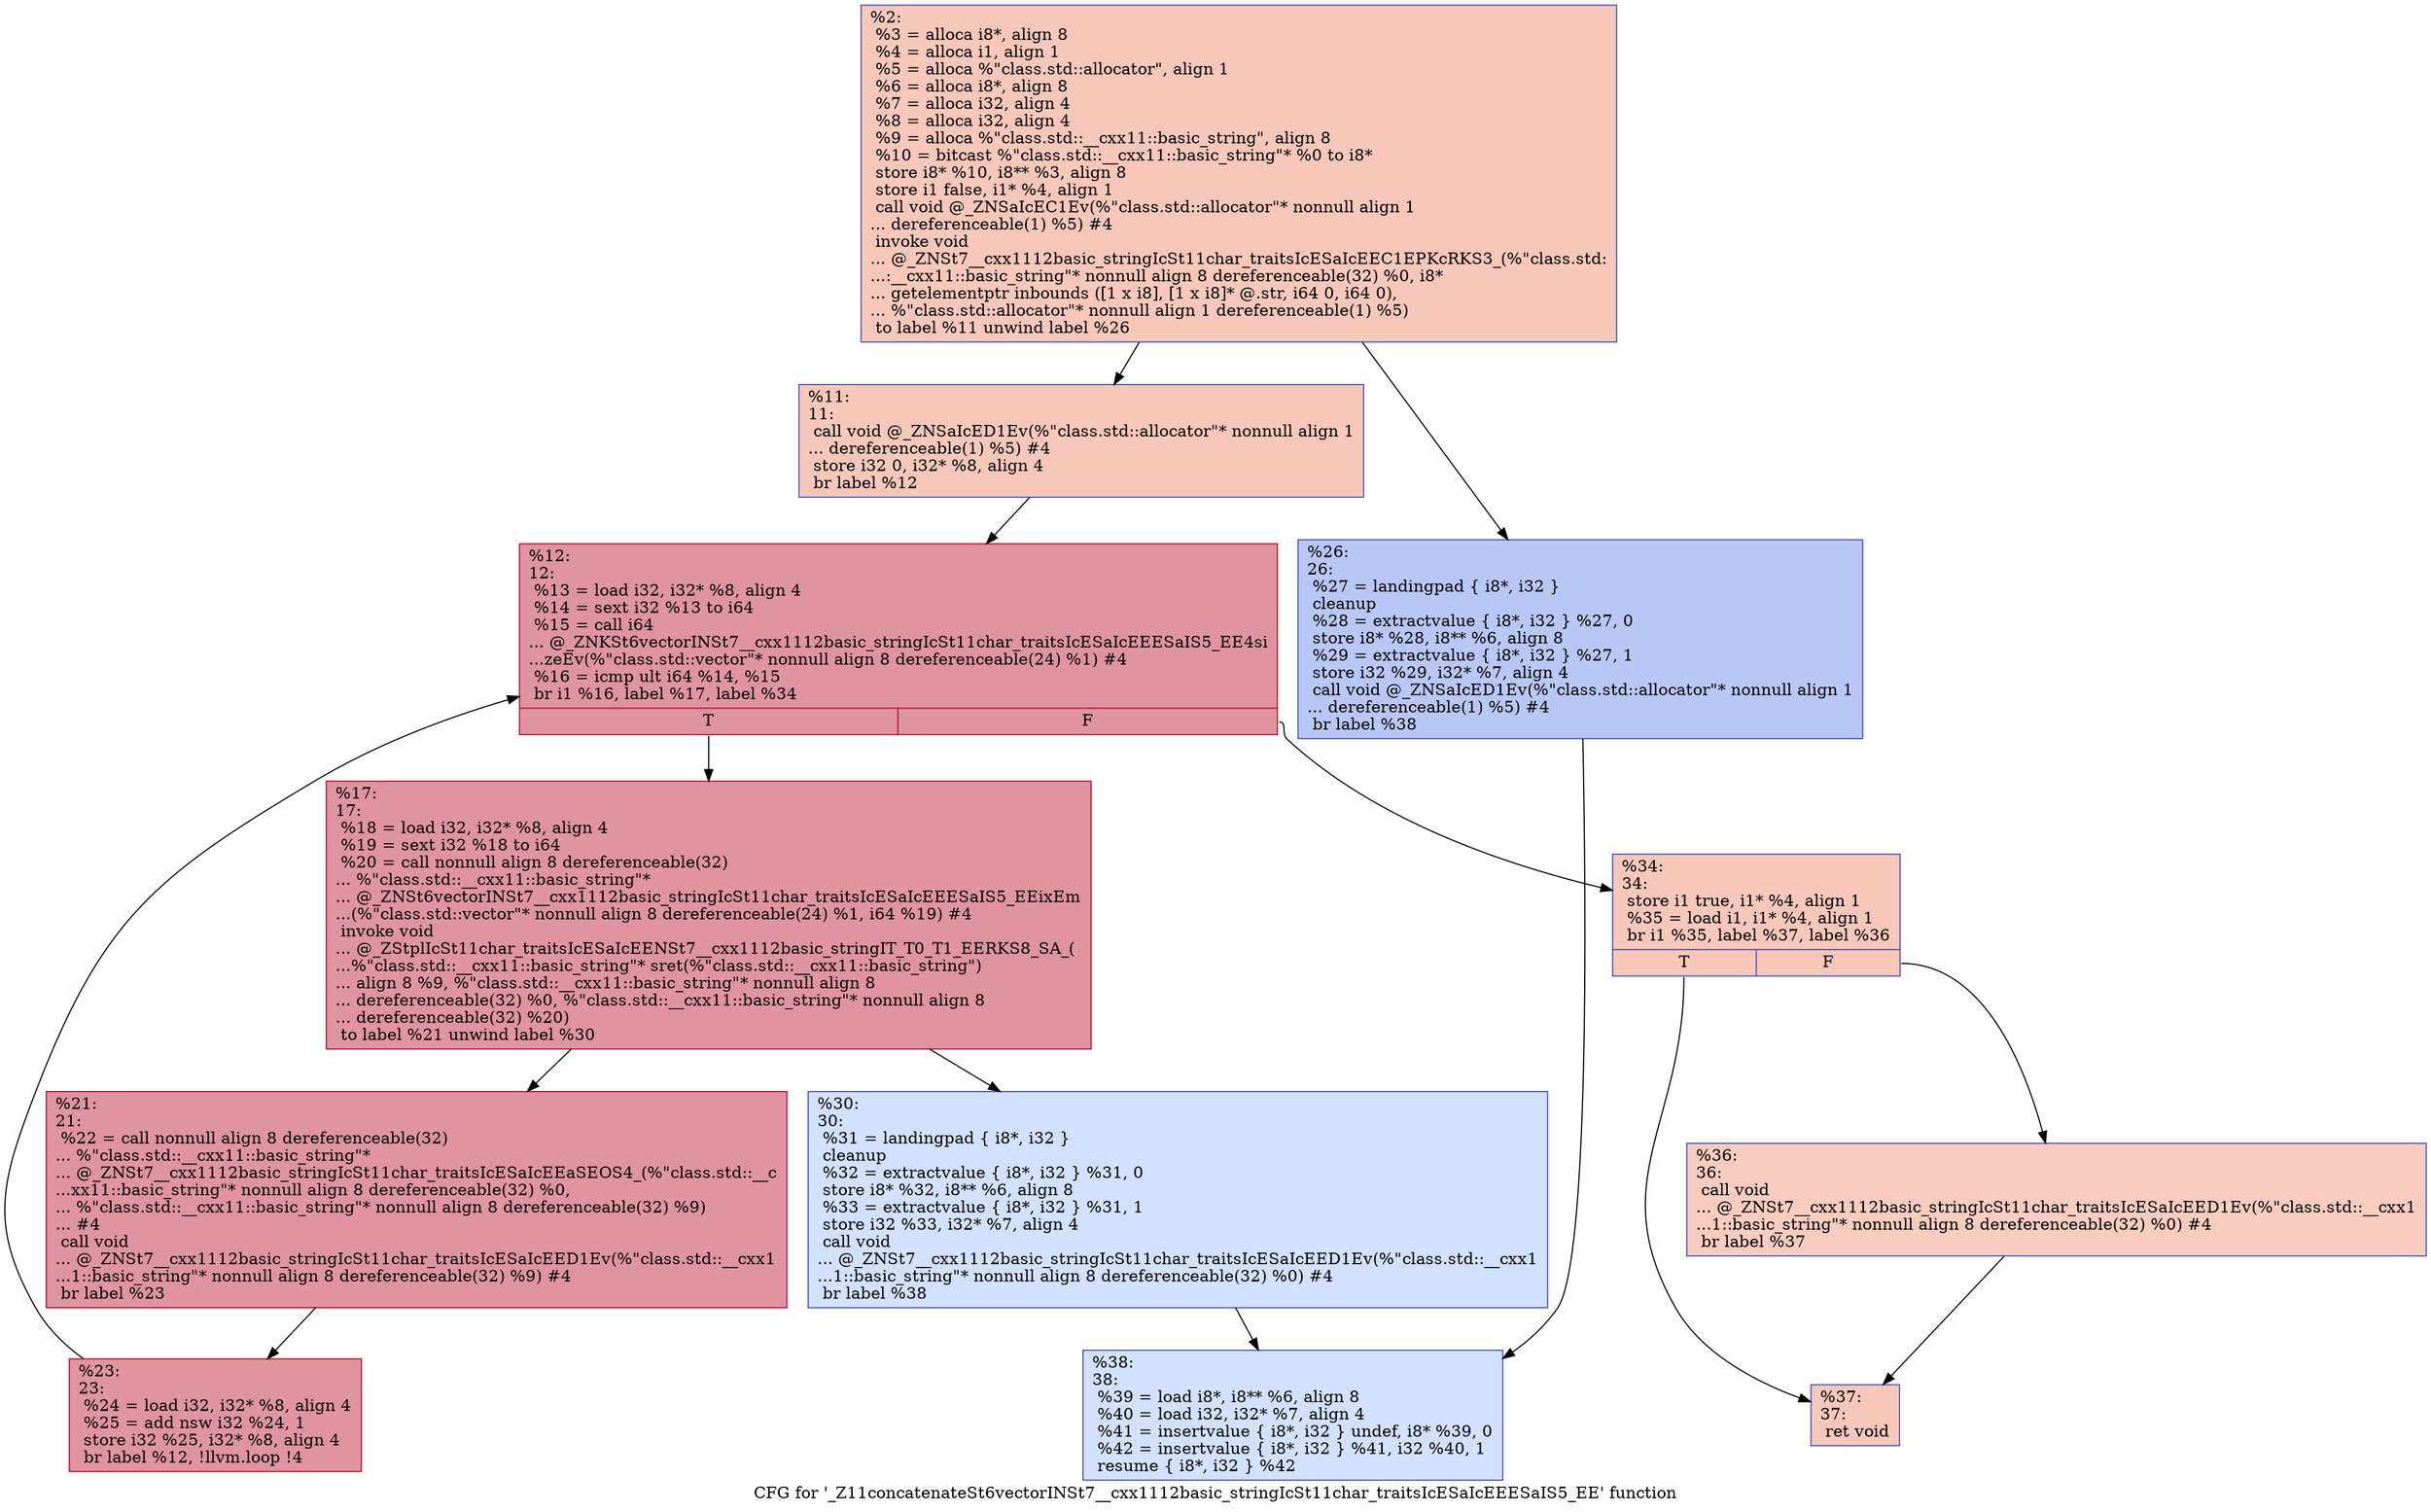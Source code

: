 digraph "CFG for '_Z11concatenateSt6vectorINSt7__cxx1112basic_stringIcSt11char_traitsIcESaIcEEESaIS5_EE' function" {
	label="CFG for '_Z11concatenateSt6vectorINSt7__cxx1112basic_stringIcSt11char_traitsIcESaIcEEESaIS5_EE' function";

	Node0x56212434fad0 [shape=record,color="#3d50c3ff", style=filled, fillcolor="#ec7f6370",label="{%2:\l  %3 = alloca i8*, align 8\l  %4 = alloca i1, align 1\l  %5 = alloca %\"class.std::allocator\", align 1\l  %6 = alloca i8*, align 8\l  %7 = alloca i32, align 4\l  %8 = alloca i32, align 4\l  %9 = alloca %\"class.std::__cxx11::basic_string\", align 8\l  %10 = bitcast %\"class.std::__cxx11::basic_string\"* %0 to i8*\l  store i8* %10, i8** %3, align 8\l  store i1 false, i1* %4, align 1\l  call void @_ZNSaIcEC1Ev(%\"class.std::allocator\"* nonnull align 1\l... dereferenceable(1) %5) #4\l  invoke void\l... @_ZNSt7__cxx1112basic_stringIcSt11char_traitsIcESaIcEEC1EPKcRKS3_(%\"class.std:\l...:__cxx11::basic_string\"* nonnull align 8 dereferenceable(32) %0, i8*\l... getelementptr inbounds ([1 x i8], [1 x i8]* @.str, i64 0, i64 0),\l... %\"class.std::allocator\"* nonnull align 1 dereferenceable(1) %5)\l          to label %11 unwind label %26\l}"];
	Node0x56212434fad0 -> Node0x562124350a60;
	Node0x56212434fad0 -> Node0x562124350ab0;
	Node0x562124350a60 [shape=record,color="#3d50c3ff", style=filled, fillcolor="#ec7f6370",label="{%11:\l11:                                               \l  call void @_ZNSaIcED1Ev(%\"class.std::allocator\"* nonnull align 1\l... dereferenceable(1) %5) #4\l  store i32 0, i32* %8, align 4\l  br label %12\l}"];
	Node0x562124350a60 -> Node0x5621243510c0;
	Node0x5621243510c0 [shape=record,color="#b70d28ff", style=filled, fillcolor="#b70d2870",label="{%12:\l12:                                               \l  %13 = load i32, i32* %8, align 4\l  %14 = sext i32 %13 to i64\l  %15 = call i64\l... @_ZNKSt6vectorINSt7__cxx1112basic_stringIcSt11char_traitsIcESaIcEEESaIS5_EE4si\l...zeEv(%\"class.std::vector\"* nonnull align 8 dereferenceable(24) %1) #4\l  %16 = icmp ult i64 %14, %15\l  br i1 %16, label %17, label %34\l|{<s0>T|<s1>F}}"];
	Node0x5621243510c0:s0 -> Node0x562124351630;
	Node0x5621243510c0:s1 -> Node0x562124351680;
	Node0x562124351630 [shape=record,color="#b70d28ff", style=filled, fillcolor="#b70d2870",label="{%17:\l17:                                               \l  %18 = load i32, i32* %8, align 4\l  %19 = sext i32 %18 to i64\l  %20 = call nonnull align 8 dereferenceable(32)\l... %\"class.std::__cxx11::basic_string\"*\l... @_ZNSt6vectorINSt7__cxx1112basic_stringIcSt11char_traitsIcESaIcEEESaIS5_EEixEm\l...(%\"class.std::vector\"* nonnull align 8 dereferenceable(24) %1, i64 %19) #4\l  invoke void\l... @_ZStplIcSt11char_traitsIcESaIcEENSt7__cxx1112basic_stringIT_T0_T1_EERKS8_SA_(\l...%\"class.std::__cxx11::basic_string\"* sret(%\"class.std::__cxx11::basic_string\")\l... align 8 %9, %\"class.std::__cxx11::basic_string\"* nonnull align 8\l... dereferenceable(32) %0, %\"class.std::__cxx11::basic_string\"* nonnull align 8\l... dereferenceable(32) %20)\l          to label %21 unwind label %30\l}"];
	Node0x562124351630 -> Node0x562124351b30;
	Node0x562124351630 -> Node0x562124351b80;
	Node0x562124351b30 [shape=record,color="#b70d28ff", style=filled, fillcolor="#b70d2870",label="{%21:\l21:                                               \l  %22 = call nonnull align 8 dereferenceable(32)\l... %\"class.std::__cxx11::basic_string\"*\l... @_ZNSt7__cxx1112basic_stringIcSt11char_traitsIcESaIcEEaSEOS4_(%\"class.std::__c\l...xx11::basic_string\"* nonnull align 8 dereferenceable(32) %0,\l... %\"class.std::__cxx11::basic_string\"* nonnull align 8 dereferenceable(32) %9)\l... #4\l  call void\l... @_ZNSt7__cxx1112basic_stringIcSt11char_traitsIcESaIcEED1Ev(%\"class.std::__cxx1\l...1::basic_string\"* nonnull align 8 dereferenceable(32) %9) #4\l  br label %23\l}"];
	Node0x562124351b30 -> Node0x562124351f00;
	Node0x562124351f00 [shape=record,color="#b70d28ff", style=filled, fillcolor="#b70d2870",label="{%23:\l23:                                               \l  %24 = load i32, i32* %8, align 4\l  %25 = add nsw i32 %24, 1\l  store i32 %25, i32* %8, align 4\l  br label %12, !llvm.loop !4\l}"];
	Node0x562124351f00 -> Node0x5621243510c0;
	Node0x562124350ab0 [shape=record,color="#3d50c3ff", style=filled, fillcolor="#5f7fe870",label="{%26:\l26:                                               \l  %27 = landingpad \{ i8*, i32 \}\l          cleanup\l  %28 = extractvalue \{ i8*, i32 \} %27, 0\l  store i8* %28, i8** %6, align 8\l  %29 = extractvalue \{ i8*, i32 \} %27, 1\l  store i32 %29, i32* %7, align 4\l  call void @_ZNSaIcED1Ev(%\"class.std::allocator\"* nonnull align 1\l... dereferenceable(1) %5) #4\l  br label %38\l}"];
	Node0x562124350ab0 -> Node0x562124353720;
	Node0x562124351b80 [shape=record,color="#3d50c3ff", style=filled, fillcolor="#9abbff70",label="{%30:\l30:                                               \l  %31 = landingpad \{ i8*, i32 \}\l          cleanup\l  %32 = extractvalue \{ i8*, i32 \} %31, 0\l  store i8* %32, i8** %6, align 8\l  %33 = extractvalue \{ i8*, i32 \} %31, 1\l  store i32 %33, i32* %7, align 4\l  call void\l... @_ZNSt7__cxx1112basic_stringIcSt11char_traitsIcESaIcEED1Ev(%\"class.std::__cxx1\l...1::basic_string\"* nonnull align 8 dereferenceable(32) %0) #4\l  br label %38\l}"];
	Node0x562124351b80 -> Node0x562124353720;
	Node0x562124351680 [shape=record,color="#3d50c3ff", style=filled, fillcolor="#ec7f6370",label="{%34:\l34:                                               \l  store i1 true, i1* %4, align 1\l  %35 = load i1, i1* %4, align 1\l  br i1 %35, label %37, label %36\l|{<s0>T|<s1>F}}"];
	Node0x562124351680:s0 -> Node0x562124353c80;
	Node0x562124351680:s1 -> Node0x562124353fa0;
	Node0x562124353fa0 [shape=record,color="#3d50c3ff", style=filled, fillcolor="#f08b6e70",label="{%36:\l36:                                               \l  call void\l... @_ZNSt7__cxx1112basic_stringIcSt11char_traitsIcESaIcEED1Ev(%\"class.std::__cxx1\l...1::basic_string\"* nonnull align 8 dereferenceable(32) %0) #4\l  br label %37\l}"];
	Node0x562124353fa0 -> Node0x562124353c80;
	Node0x562124353c80 [shape=record,color="#3d50c3ff", style=filled, fillcolor="#ec7f6370",label="{%37:\l37:                                               \l  ret void\l}"];
	Node0x562124353720 [shape=record,color="#3d50c3ff", style=filled, fillcolor="#9abbff70",label="{%38:\l38:                                               \l  %39 = load i8*, i8** %6, align 8\l  %40 = load i32, i32* %7, align 4\l  %41 = insertvalue \{ i8*, i32 \} undef, i8* %39, 0\l  %42 = insertvalue \{ i8*, i32 \} %41, i32 %40, 1\l  resume \{ i8*, i32 \} %42\l}"];
}
